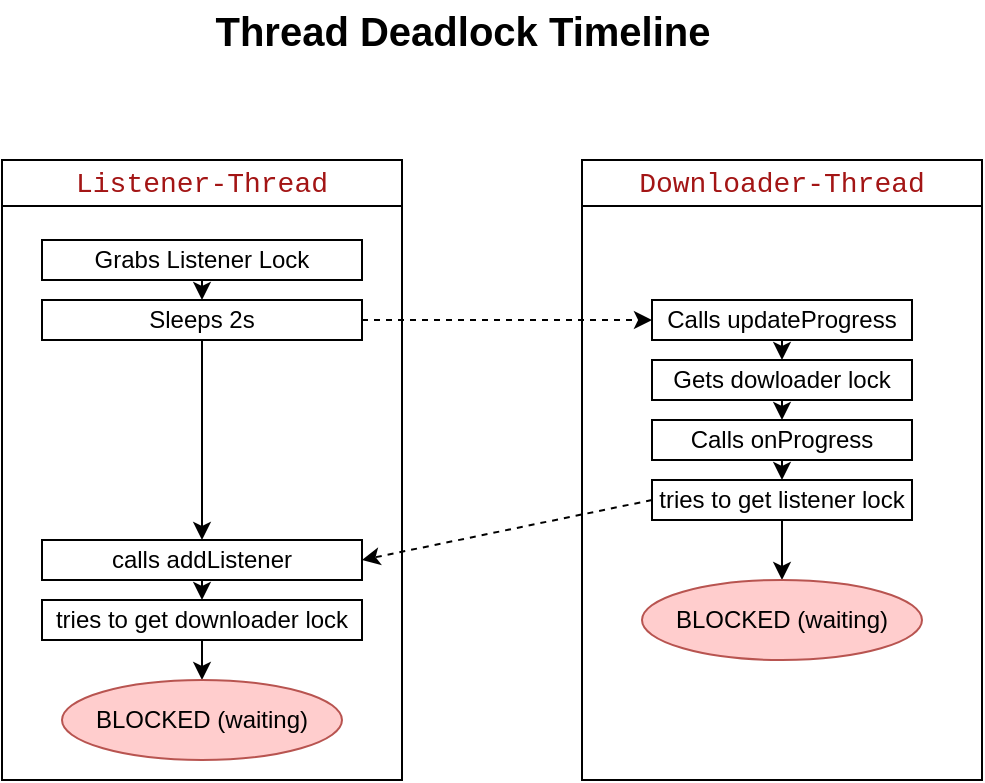 <mxfile>
    <diagram id="flowChartDeadlock" name="Deadlock Flow Chart (Time Context)">
        <mxGraphModel dx="1185" dy="1025" grid="1" gridSize="10" guides="1" tooltips="1" connect="1" arrows="1" fold="1" page="1" pageScale="1" pageWidth="1400" pageHeight="1000" math="0" shadow="0">
            <root>
                <mxCell id="0"/>
                <mxCell id="1" parent="0"/>
                <mxCell id="title" value="Thread Deadlock Timeline" style="text;html=1;strokeColor=none;fillColor=none;align=center;fontSize=20;fontStyle=1;verticalAlign=middle;" parent="1" vertex="1">
                    <mxGeometry x="300" y="10" width="200" height="30" as="geometry"/>
                </mxCell>
                <mxCell id="2" value="&lt;div style=&quot;color: #000000;background-color: #ffffff;font-family: Consolas, &#39;Courier New&#39;, monospace;font-weight: normal;font-size: 14px;line-height: 19px;white-space: pre;&quot;&gt;&lt;span style=&quot;color: #a31515;&quot;&gt;Listener-Thread&lt;/span&gt;&lt;/div&gt;" style="swimlane;whiteSpace=wrap;html=1;" vertex="1" parent="1">
                    <mxGeometry x="170" y="90" width="200" height="310" as="geometry"/>
                </mxCell>
                <mxCell id="25" style="edgeStyle=none;html=1;exitX=0.5;exitY=1;exitDx=0;exitDy=0;entryX=0.5;entryY=0;entryDx=0;entryDy=0;" edge="1" parent="2" source="3" target="4">
                    <mxGeometry relative="1" as="geometry"/>
                </mxCell>
                <mxCell id="3" value="Grabs Listener Lock" style="rounded=0;whiteSpace=wrap;html=1;" vertex="1" parent="2">
                    <mxGeometry x="20" y="40" width="160" height="20" as="geometry"/>
                </mxCell>
                <mxCell id="23" style="edgeStyle=none;html=1;exitX=0.5;exitY=1;exitDx=0;exitDy=0;entryX=0.5;entryY=0;entryDx=0;entryDy=0;" edge="1" parent="2" source="4" target="14">
                    <mxGeometry relative="1" as="geometry"/>
                </mxCell>
                <mxCell id="4" value="Sleeps 2s" style="rounded=0;whiteSpace=wrap;html=1;" vertex="1" parent="2">
                    <mxGeometry x="20" y="70" width="160" height="20" as="geometry"/>
                </mxCell>
                <mxCell id="21" style="edgeStyle=none;html=1;exitX=0.5;exitY=1;exitDx=0;exitDy=0;entryX=0.5;entryY=0;entryDx=0;entryDy=0;" edge="1" parent="2" source="14" target="15">
                    <mxGeometry relative="1" as="geometry"/>
                </mxCell>
                <mxCell id="14" value="calls addListener" style="rounded=0;whiteSpace=wrap;html=1;" vertex="1" parent="2">
                    <mxGeometry x="20" y="190" width="160" height="20" as="geometry"/>
                </mxCell>
                <mxCell id="22" style="edgeStyle=none;html=1;exitX=0.5;exitY=1;exitDx=0;exitDy=0;entryX=0.5;entryY=0;entryDx=0;entryDy=0;" edge="1" parent="2" source="15" target="16">
                    <mxGeometry relative="1" as="geometry"/>
                </mxCell>
                <mxCell id="15" value="tries to get downloader lock" style="rounded=0;whiteSpace=wrap;html=1;" vertex="1" parent="2">
                    <mxGeometry x="20" y="220" width="160" height="20" as="geometry"/>
                </mxCell>
                <mxCell id="16" value="BLOCKED (waiting)" style="ellipse;whiteSpace=wrap;html=1;align=center;verticalAlign=middle;strokeWidth=1;fontSize=12;fillColor=#ffcdcd;strokeColor=#b85450;" vertex="1" parent="2">
                    <mxGeometry x="30" y="260" width="140" height="40" as="geometry"/>
                </mxCell>
                <mxCell id="5" value="&lt;div style=&quot;color: #000000;background-color: #ffffff;font-family: Consolas, &#39;Courier New&#39;, monospace;font-weight: normal;font-size: 14px;line-height: 19px;white-space: pre;&quot;&gt;&lt;span style=&quot;color: #a31515;&quot;&gt;Downloader-Thread&lt;/span&gt;&lt;/div&gt;" style="swimlane;whiteSpace=wrap;html=1;" vertex="1" parent="1">
                    <mxGeometry x="460" y="90" width="200" height="310" as="geometry"/>
                </mxCell>
                <mxCell id="26" style="edgeStyle=none;html=1;exitX=0.5;exitY=1;exitDx=0;exitDy=0;entryX=0.5;entryY=0;entryDx=0;entryDy=0;" edge="1" parent="5" source="7" target="8">
                    <mxGeometry relative="1" as="geometry"/>
                </mxCell>
                <mxCell id="7" value="Calls updateProgress" style="rounded=0;whiteSpace=wrap;html=1;" vertex="1" parent="5">
                    <mxGeometry x="35" y="70" width="130" height="20" as="geometry"/>
                </mxCell>
                <mxCell id="27" style="edgeStyle=none;html=1;exitX=0.5;exitY=1;exitDx=0;exitDy=0;entryX=0.5;entryY=0;entryDx=0;entryDy=0;" edge="1" parent="5" source="8" target="9">
                    <mxGeometry relative="1" as="geometry"/>
                </mxCell>
                <mxCell id="8" value="Gets dowloader lock" style="rounded=0;whiteSpace=wrap;html=1;" vertex="1" parent="5">
                    <mxGeometry x="35" y="100" width="130" height="20" as="geometry"/>
                </mxCell>
                <mxCell id="28" style="edgeStyle=none;html=1;exitX=0.5;exitY=1;exitDx=0;exitDy=0;entryX=0.5;entryY=0;entryDx=0;entryDy=0;" edge="1" parent="5" source="9" target="10">
                    <mxGeometry relative="1" as="geometry"/>
                </mxCell>
                <mxCell id="9" value="Calls onProgress" style="rounded=0;whiteSpace=wrap;html=1;" vertex="1" parent="5">
                    <mxGeometry x="35" y="130" width="130" height="20" as="geometry"/>
                </mxCell>
                <mxCell id="19" style="edgeStyle=none;html=1;exitX=0.5;exitY=1;exitDx=0;exitDy=0;entryX=0.5;entryY=0;entryDx=0;entryDy=0;" edge="1" parent="5" source="10" target="17">
                    <mxGeometry relative="1" as="geometry"/>
                </mxCell>
                <mxCell id="10" value="tries to get listener lock" style="rounded=0;whiteSpace=wrap;html=1;" vertex="1" parent="5">
                    <mxGeometry x="35" y="160" width="130" height="20" as="geometry"/>
                </mxCell>
                <mxCell id="17" value="BLOCKED (waiting)" style="ellipse;whiteSpace=wrap;html=1;align=center;verticalAlign=middle;strokeWidth=1;fontSize=12;fillColor=#ffcdcd;strokeColor=#b85450;" vertex="1" parent="5">
                    <mxGeometry x="30" y="210" width="140" height="40" as="geometry"/>
                </mxCell>
                <mxCell id="18" style="edgeStyle=none;html=1;exitX=0;exitY=0.5;exitDx=0;exitDy=0;entryX=1;entryY=0.5;entryDx=0;entryDy=0;dashed=1;" edge="1" parent="1" source="10" target="14">
                    <mxGeometry relative="1" as="geometry"/>
                </mxCell>
                <mxCell id="24" style="edgeStyle=none;html=1;exitX=1;exitY=0.5;exitDx=0;exitDy=0;entryX=0;entryY=0.5;entryDx=0;entryDy=0;dashed=1;" edge="1" parent="1" source="4" target="7">
                    <mxGeometry relative="1" as="geometry"/>
                </mxCell>
            </root>
        </mxGraphModel>
    </diagram>
</mxfile>